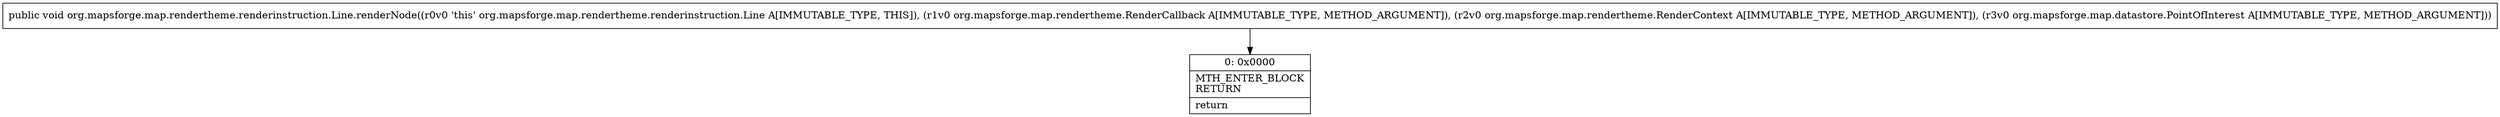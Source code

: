 digraph "CFG fororg.mapsforge.map.rendertheme.renderinstruction.Line.renderNode(Lorg\/mapsforge\/map\/rendertheme\/RenderCallback;Lorg\/mapsforge\/map\/rendertheme\/RenderContext;Lorg\/mapsforge\/map\/datastore\/PointOfInterest;)V" {
Node_0 [shape=record,label="{0\:\ 0x0000|MTH_ENTER_BLOCK\lRETURN\l|return\l}"];
MethodNode[shape=record,label="{public void org.mapsforge.map.rendertheme.renderinstruction.Line.renderNode((r0v0 'this' org.mapsforge.map.rendertheme.renderinstruction.Line A[IMMUTABLE_TYPE, THIS]), (r1v0 org.mapsforge.map.rendertheme.RenderCallback A[IMMUTABLE_TYPE, METHOD_ARGUMENT]), (r2v0 org.mapsforge.map.rendertheme.RenderContext A[IMMUTABLE_TYPE, METHOD_ARGUMENT]), (r3v0 org.mapsforge.map.datastore.PointOfInterest A[IMMUTABLE_TYPE, METHOD_ARGUMENT])) }"];
MethodNode -> Node_0;
}

